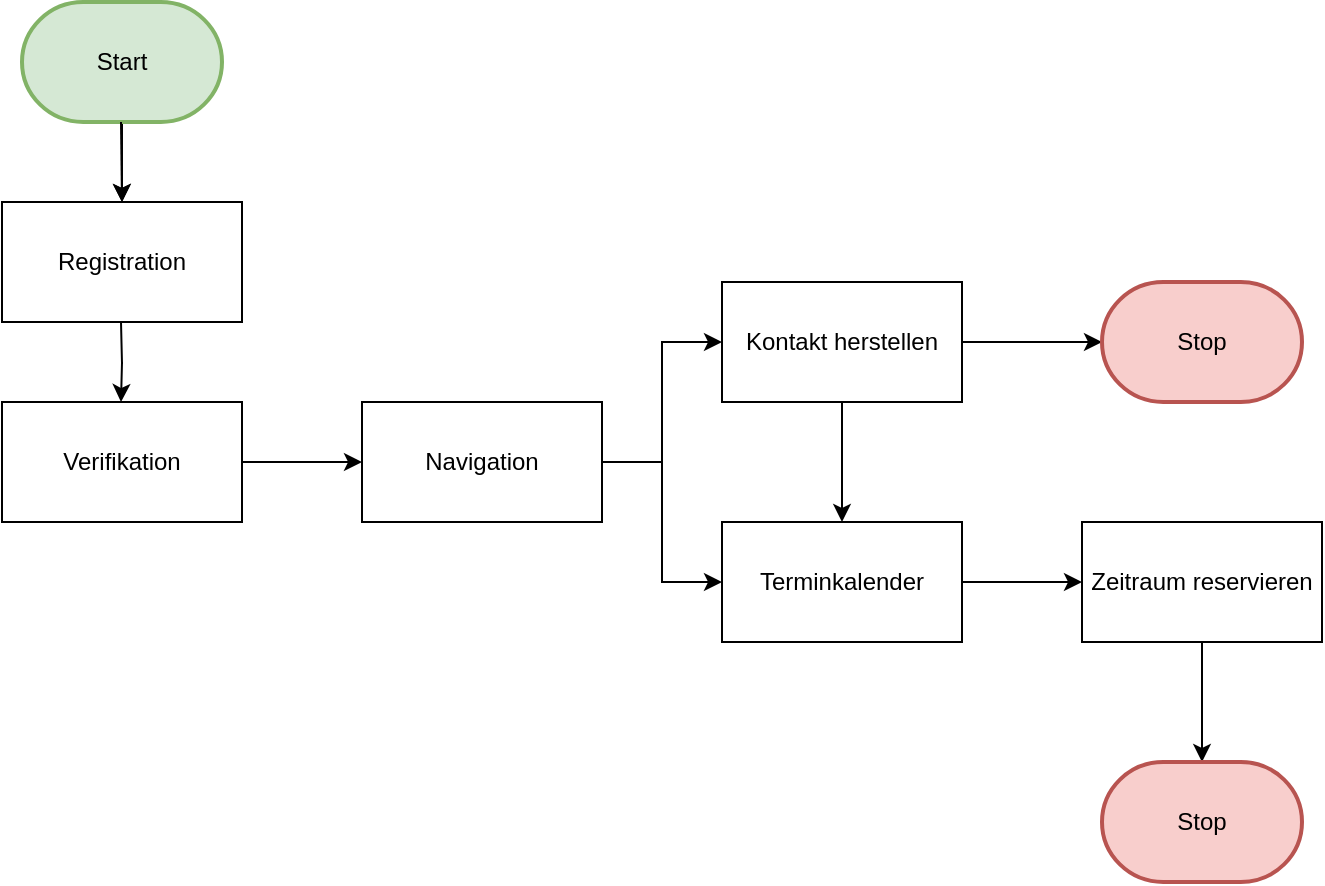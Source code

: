 <mxfile version="12.7.9" type="device"><diagram id="l8tdCjd8k51rbrN53BrB" name="Page-1"><mxGraphModel dx="870" dy="595" grid="1" gridSize="10" guides="1" tooltips="1" connect="1" arrows="1" fold="1" page="1" pageScale="1" pageWidth="827" pageHeight="1169" math="0" shadow="0"><root><mxCell id="0"/><mxCell id="1" parent="0"/><mxCell id="0YcBRdMaxjAqIby1oU6b-7" value="" style="edgeStyle=orthogonalEdgeStyle;rounded=0;orthogonalLoop=1;jettySize=auto;html=1;" edge="1" parent="1" source="0YcBRdMaxjAqIby1oU6b-1" target="0YcBRdMaxjAqIby1oU6b-3"><mxGeometry relative="1" as="geometry"/></mxCell><mxCell id="0YcBRdMaxjAqIby1oU6b-1" value="Start" style="strokeWidth=2;html=1;shape=mxgraph.flowchart.terminator;whiteSpace=wrap;fillColor=#d5e8d4;strokeColor=#82b366;" vertex="1" parent="1"><mxGeometry x="40" y="80" width="100" height="60" as="geometry"/></mxCell><mxCell id="0YcBRdMaxjAqIby1oU6b-2" value="" style="endArrow=classic;html=1;" edge="1" parent="1"><mxGeometry width="50" height="50" relative="1" as="geometry"><mxPoint x="89.5" y="140" as="sourcePoint"/><mxPoint x="90" y="180" as="targetPoint"/></mxGeometry></mxCell><mxCell id="0YcBRdMaxjAqIby1oU6b-3" value="Registration" style="rounded=0;whiteSpace=wrap;html=1;" vertex="1" parent="1"><mxGeometry x="30" y="180" width="120" height="60" as="geometry"/></mxCell><mxCell id="0YcBRdMaxjAqIby1oU6b-14" style="edgeStyle=orthogonalEdgeStyle;rounded=0;orthogonalLoop=1;jettySize=auto;html=1;exitX=1;exitY=0.5;exitDx=0;exitDy=0;entryX=0;entryY=0.5;entryDx=0;entryDy=0;" edge="1" parent="1" source="0YcBRdMaxjAqIby1oU6b-4" target="0YcBRdMaxjAqIby1oU6b-9"><mxGeometry relative="1" as="geometry"/></mxCell><mxCell id="0YcBRdMaxjAqIby1oU6b-4" value="Verifikation" style="rounded=0;whiteSpace=wrap;html=1;" vertex="1" parent="1"><mxGeometry x="30" y="280" width="120" height="60" as="geometry"/></mxCell><mxCell id="0YcBRdMaxjAqIby1oU6b-8" value="" style="edgeStyle=orthogonalEdgeStyle;rounded=0;orthogonalLoop=1;jettySize=auto;html=1;" edge="1" parent="1"><mxGeometry relative="1" as="geometry"><mxPoint x="89.5" y="240" as="sourcePoint"/><mxPoint x="89.5" y="280" as="targetPoint"/></mxGeometry></mxCell><mxCell id="0YcBRdMaxjAqIby1oU6b-15" style="edgeStyle=orthogonalEdgeStyle;rounded=0;orthogonalLoop=1;jettySize=auto;html=1;exitX=1;exitY=0.5;exitDx=0;exitDy=0;entryX=0;entryY=0.5;entryDx=0;entryDy=0;" edge="1" parent="1" source="0YcBRdMaxjAqIby1oU6b-9" target="0YcBRdMaxjAqIby1oU6b-10"><mxGeometry relative="1" as="geometry"><mxPoint x="360" y="250" as="targetPoint"/></mxGeometry></mxCell><mxCell id="0YcBRdMaxjAqIby1oU6b-17" style="edgeStyle=orthogonalEdgeStyle;rounded=0;orthogonalLoop=1;jettySize=auto;html=1;exitX=1;exitY=0.5;exitDx=0;exitDy=0;entryX=0;entryY=0.5;entryDx=0;entryDy=0;" edge="1" parent="1" source="0YcBRdMaxjAqIby1oU6b-9" target="0YcBRdMaxjAqIby1oU6b-12"><mxGeometry relative="1" as="geometry"><mxPoint x="360" y="370" as="targetPoint"/></mxGeometry></mxCell><mxCell id="0YcBRdMaxjAqIby1oU6b-9" value="Navigation" style="rounded=0;whiteSpace=wrap;html=1;" vertex="1" parent="1"><mxGeometry x="210" y="280" width="120" height="60" as="geometry"/></mxCell><mxCell id="0YcBRdMaxjAqIby1oU6b-18" style="edgeStyle=orthogonalEdgeStyle;rounded=0;orthogonalLoop=1;jettySize=auto;html=1;exitX=1;exitY=0.5;exitDx=0;exitDy=0;entryX=0;entryY=0.5;entryDx=0;entryDy=0;entryPerimeter=0;" edge="1" parent="1" source="0YcBRdMaxjAqIby1oU6b-10" target="0YcBRdMaxjAqIby1oU6b-11"><mxGeometry relative="1" as="geometry"/></mxCell><mxCell id="0YcBRdMaxjAqIby1oU6b-19" style="edgeStyle=orthogonalEdgeStyle;rounded=0;orthogonalLoop=1;jettySize=auto;html=1;exitX=0.5;exitY=1;exitDx=0;exitDy=0;entryX=0.5;entryY=0;entryDx=0;entryDy=0;" edge="1" parent="1" source="0YcBRdMaxjAqIby1oU6b-10" target="0YcBRdMaxjAqIby1oU6b-12"><mxGeometry relative="1" as="geometry"/></mxCell><mxCell id="0YcBRdMaxjAqIby1oU6b-10" value="Kontakt herstellen" style="rounded=0;whiteSpace=wrap;html=1;" vertex="1" parent="1"><mxGeometry x="390" y="220" width="120" height="60" as="geometry"/></mxCell><mxCell id="0YcBRdMaxjAqIby1oU6b-11" value="Stop" style="strokeWidth=2;html=1;shape=mxgraph.flowchart.terminator;whiteSpace=wrap;fillColor=#f8cecc;strokeColor=#b85450;" vertex="1" parent="1"><mxGeometry x="580" y="220" width="100" height="60" as="geometry"/></mxCell><mxCell id="0YcBRdMaxjAqIby1oU6b-23" style="edgeStyle=orthogonalEdgeStyle;rounded=0;orthogonalLoop=1;jettySize=auto;html=1;exitX=1;exitY=0.5;exitDx=0;exitDy=0;entryX=0;entryY=0.5;entryDx=0;entryDy=0;" edge="1" parent="1" source="0YcBRdMaxjAqIby1oU6b-12" target="0YcBRdMaxjAqIby1oU6b-21"><mxGeometry relative="1" as="geometry"/></mxCell><mxCell id="0YcBRdMaxjAqIby1oU6b-12" value="Terminkalender" style="rounded=0;whiteSpace=wrap;html=1;" vertex="1" parent="1"><mxGeometry x="390" y="340" width="120" height="60" as="geometry"/></mxCell><mxCell id="0YcBRdMaxjAqIby1oU6b-25" style="edgeStyle=orthogonalEdgeStyle;rounded=0;orthogonalLoop=1;jettySize=auto;html=1;exitX=0.5;exitY=1;exitDx=0;exitDy=0;entryX=0.5;entryY=0;entryDx=0;entryDy=0;entryPerimeter=0;" edge="1" parent="1" source="0YcBRdMaxjAqIby1oU6b-21" target="0YcBRdMaxjAqIby1oU6b-22"><mxGeometry relative="1" as="geometry"/></mxCell><mxCell id="0YcBRdMaxjAqIby1oU6b-21" value="Zeitraum reservieren" style="rounded=0;whiteSpace=wrap;html=1;" vertex="1" parent="1"><mxGeometry x="570" y="340" width="120" height="60" as="geometry"/></mxCell><mxCell id="0YcBRdMaxjAqIby1oU6b-22" value="Stop" style="strokeWidth=2;html=1;shape=mxgraph.flowchart.terminator;whiteSpace=wrap;fillColor=#f8cecc;strokeColor=#b85450;" vertex="1" parent="1"><mxGeometry x="580" y="460" width="100" height="60" as="geometry"/></mxCell></root></mxGraphModel></diagram></mxfile>